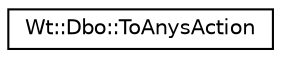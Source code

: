 digraph "Graphical Class Hierarchy"
{
 // LATEX_PDF_SIZE
  edge [fontname="Helvetica",fontsize="10",labelfontname="Helvetica",labelfontsize="10"];
  node [fontname="Helvetica",fontsize="10",shape=record];
  rankdir="LR";
  Node0 [label="Wt::Dbo::ToAnysAction",height=0.2,width=0.4,color="black", fillcolor="white", style="filled",URL="$classWt_1_1Dbo_1_1ToAnysAction.html",tooltip=" "];
}
